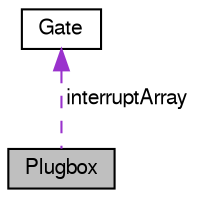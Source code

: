 digraph "Plugbox"
{
  bgcolor="transparent";
  edge [fontname="FreeSans",fontsize="10",labelfontname="FreeSans",labelfontsize="10"];
  node [fontname="FreeSans",fontsize="10",shape=record];
  Node1 [label="Plugbox",height=0.2,width=0.4,color="black", fillcolor="grey75", style="filled" fontcolor="black"];
  Node2 -> Node1 [dir="back",color="darkorchid3",fontsize="10",style="dashed",label=" interruptArray" ,fontname="FreeSans"];
  Node2 [label="Gate",height=0.2,width=0.4,color="black",URL="$classGate.html",tooltip="Basisklasse für die Interruptbehandlung."];
}
